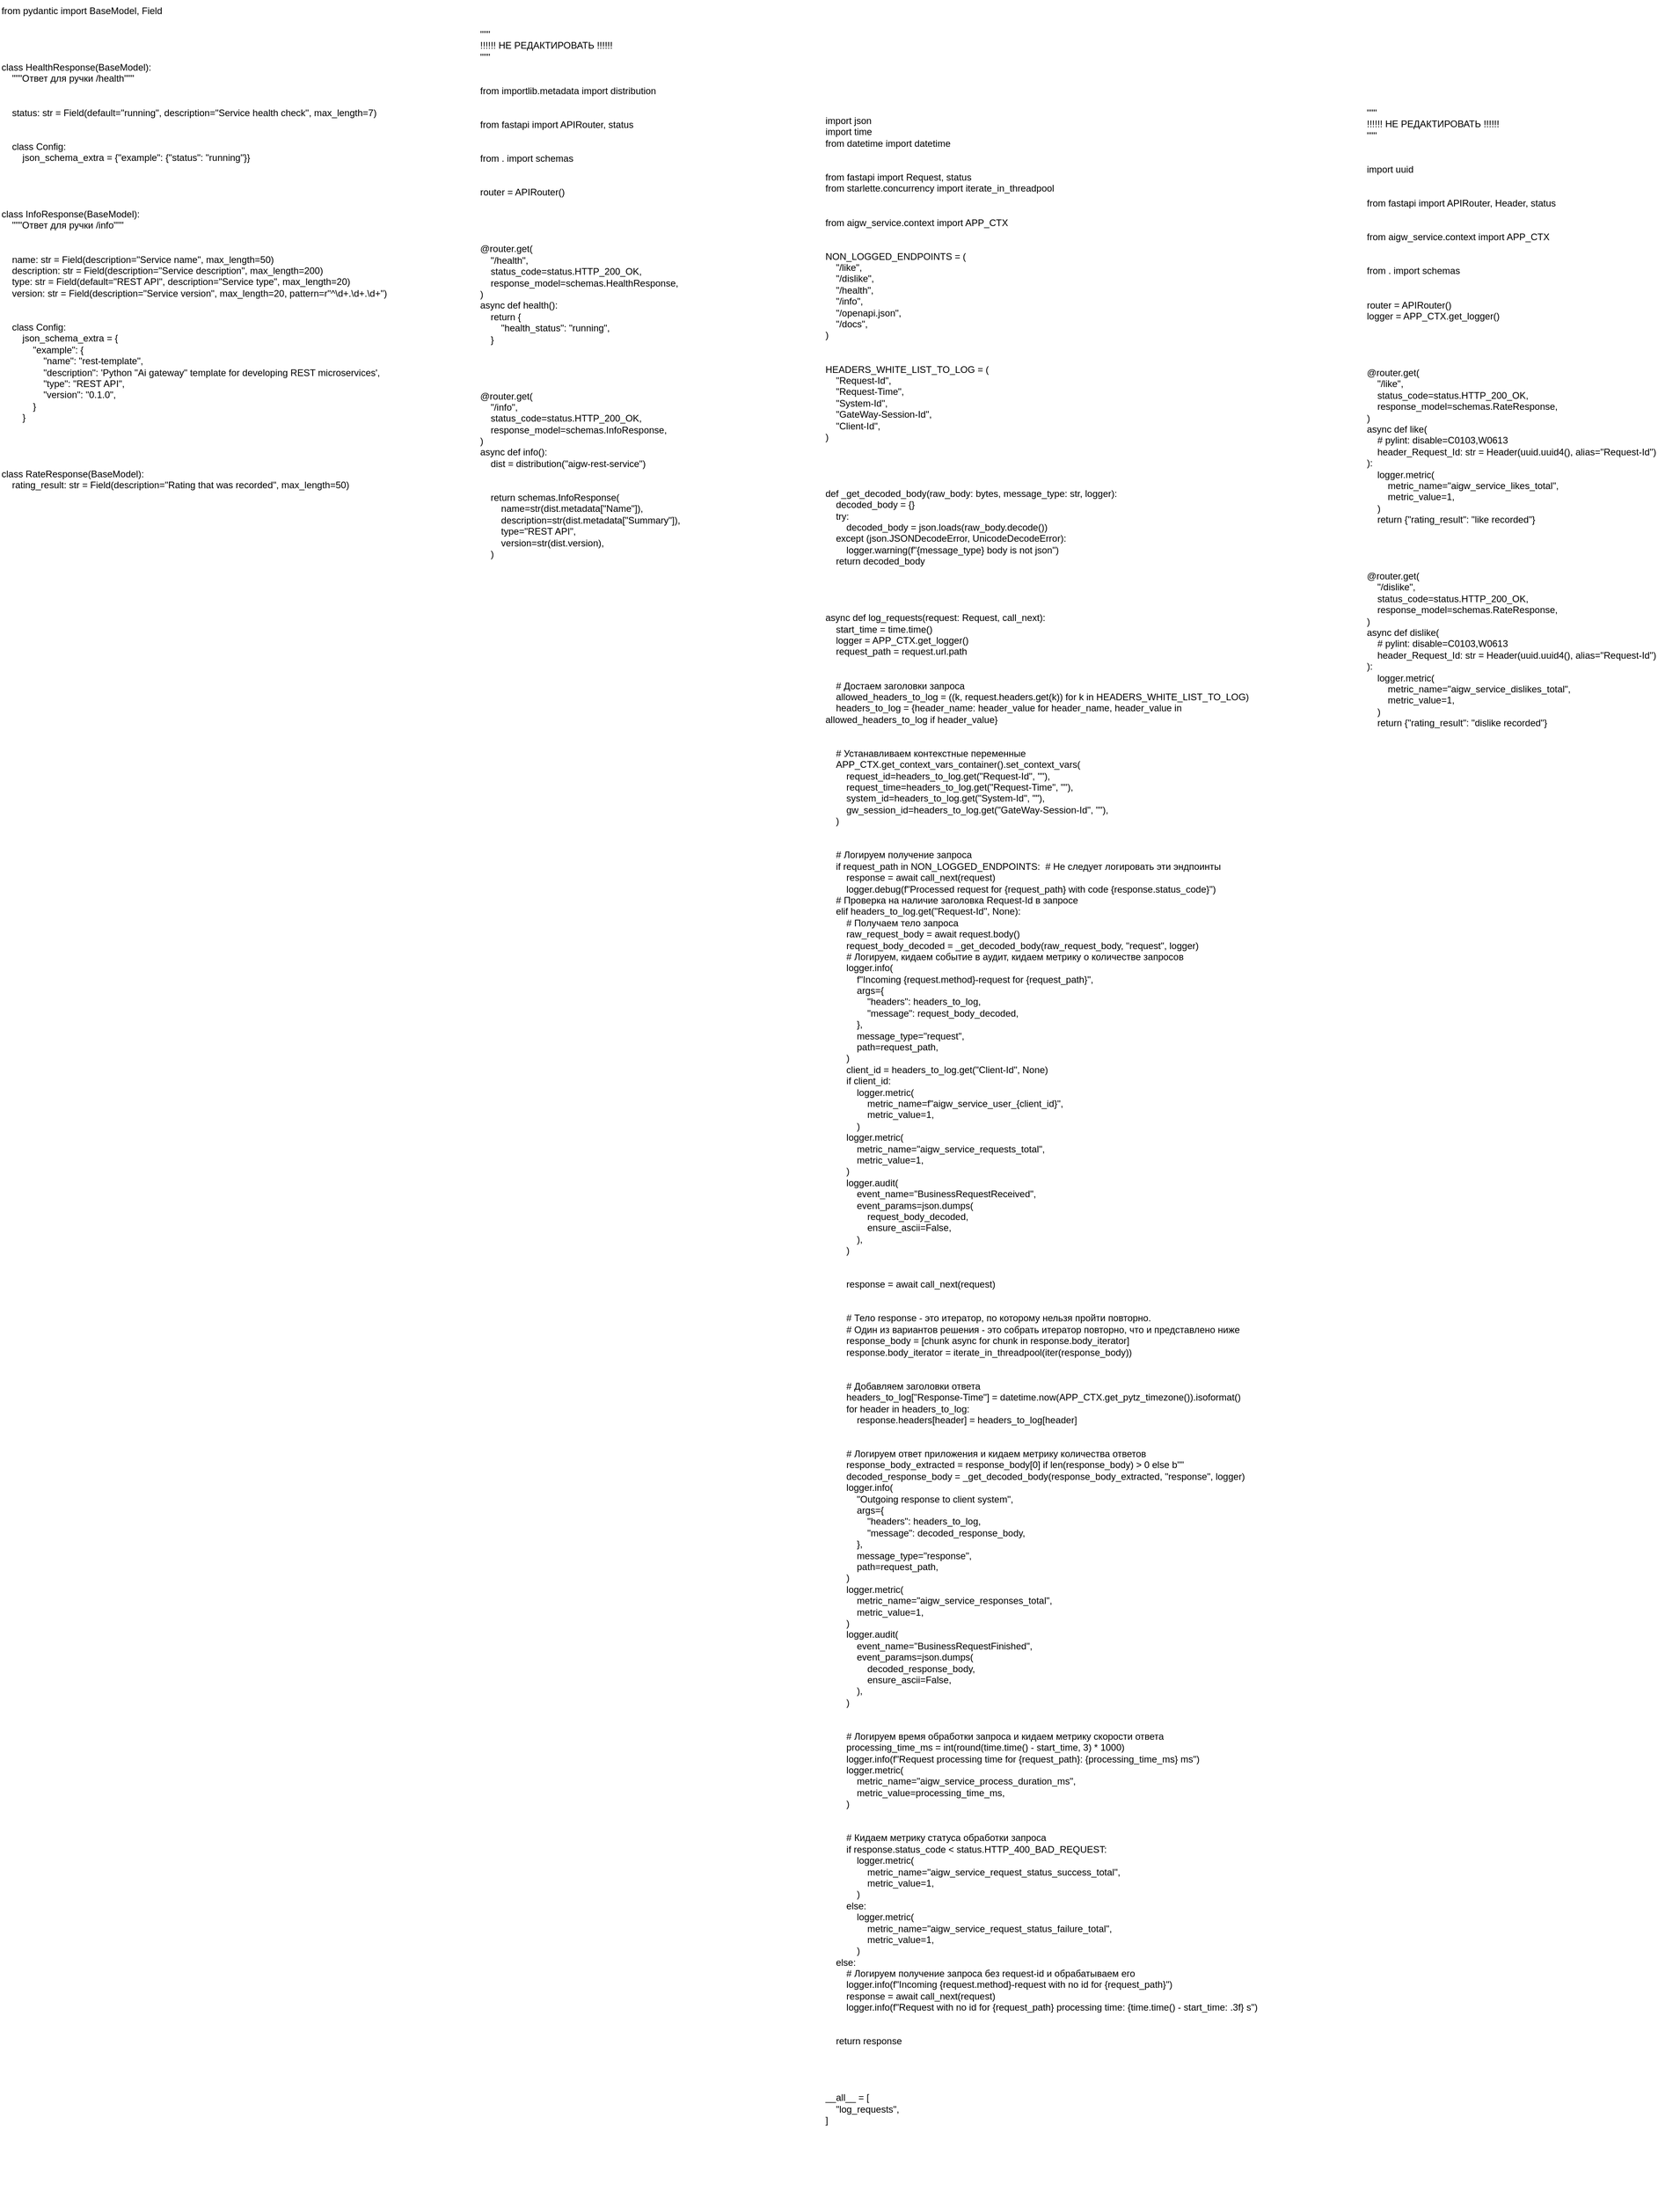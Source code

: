 <mxfile version="27.2.0">
  <diagram name="Страница — 1" id="WULPb32uHRo-QUS4CWuH">
    <mxGraphModel dx="1372" dy="743" grid="1" gridSize="10" guides="1" tooltips="1" connect="1" arrows="1" fold="1" page="1" pageScale="1" pageWidth="3300" pageHeight="4681" math="0" shadow="0">
      <root>
        <mxCell id="0" />
        <mxCell id="1" parent="0" />
        <mxCell id="SYt-TXJ_Hw24SwqiqHZK-9" value="from pydantic import BaseModel, Field&#xa;&#xa;&#xa;&#xa;&#xa;class HealthResponse(BaseModel):&#xa;    &quot;&quot;&quot;Ответ для ручки /health&quot;&quot;&quot;&#xa;&#xa;&#xa;    status: str = Field(default=&quot;running&quot;, description=&quot;Service health check&quot;, max_length=7)&#xa;&#xa;&#xa;    class Config:&#xa;        json_schema_extra = {&quot;example&quot;: {&quot;status&quot;: &quot;running&quot;}}&#xa;&#xa;&#xa;&#xa;&#xa;class InfoResponse(BaseModel):&#xa;    &quot;&quot;&quot;Ответ для ручки /info&quot;&quot;&quot;&#xa;&#xa;&#xa;    name: str = Field(description=&quot;Service name&quot;, max_length=50)&#xa;    description: str = Field(description=&quot;Service description&quot;, max_length=200)&#xa;    type: str = Field(default=&quot;REST API&quot;, description=&quot;Service type&quot;, max_length=20)&#xa;    version: str = Field(description=&quot;Service version&quot;, max_length=20, pattern=r&quot;^\d+.\d+.\d+&quot;)&#xa;&#xa;&#xa;    class Config:&#xa;        json_schema_extra = {&#xa;            &quot;example&quot;: {&#xa;                &quot;name&quot;: &quot;rest-template&quot;,&#xa;                &quot;description&quot;: &#39;Python &quot;Ai gateway&quot; template for developing REST microservices&#39;,&#xa;                &quot;type&quot;: &quot;REST API&quot;,&#xa;                &quot;version&quot;: &quot;0.1.0&quot;,&#xa;            }&#xa;        }&#xa;&#xa;&#xa;&#xa;&#xa;class RateResponse(BaseModel):&#xa;    rating_result: str = Field(description=&quot;Rating that was recorded&quot;, max_length=50)" style="text;whiteSpace=wrap;" vertex="1" parent="1">
          <mxGeometry x="40" y="40" width="520" height="640" as="geometry" />
        </mxCell>
        <UserObject label="&quot;&quot;&quot;&#xa;!!!!!! НЕ РЕДАКТИРОВАТЬ !!!!!!&#xa;&quot;&quot;&quot;&#xa;&#xa;&#xa;from importlib.metadata import distribution&#xa;&#xa;&#xa;from fastapi import APIRouter, status&#xa;&#xa;&#xa;from . import schemas&#xa;&#xa;&#xa;router = APIRouter()&#xa;&#xa;&#xa;&#xa;&#xa;@router.get(&#xa;    &quot;/health&quot;,&#xa;    status_code=status.HTTP_200_OK,&#xa;    response_model=schemas.HealthResponse,&#xa;)&#xa;async def health():&#xa;    return {&#xa;        &quot;health_status&quot;: &quot;running&quot;,&#xa;    }&#xa;&#xa;&#xa;&#xa;&#xa;@router.get(&#xa;    &quot;/info&quot;,&#xa;    status_code=status.HTTP_200_OK,&#xa;    response_model=schemas.InfoResponse,&#xa;)&#xa;async def info():&#xa;    dist = distribution(&quot;aigw-rest-service&quot;)&#xa;&#xa;&#xa;    return schemas.InfoResponse(&#xa;        name=str(dist.metadata[&quot;Name&quot;]),&#xa;        description=str(dist.metadata[&quot;Summary&quot;]),&#xa;        type=&quot;REST API&quot;,&#xa;        version=str(dist.version),&#xa;    )" link="&quot;&quot;&quot;&#xa;!!!!!! НЕ РЕДАКТИРОВАТЬ !!!!!!&#xa;&quot;&quot;&quot;&#xa;&#xa;&#xa;from importlib.metadata import distribution&#xa;&#xa;&#xa;from fastapi import APIRouter, status&#xa;&#xa;&#xa;from . import schemas&#xa;&#xa;&#xa;router = APIRouter()&#xa;&#xa;&#xa;&#xa;&#xa;@router.get(&#xa;    &quot;/health&quot;,&#xa;    status_code=status.HTTP_200_OK,&#xa;    response_model=schemas.HealthResponse,&#xa;)&#xa;async def health():&#xa;    return {&#xa;        &quot;health_status&quot;: &quot;running&quot;,&#xa;    }&#xa;&#xa;&#xa;&#xa;&#xa;@router.get(&#xa;    &quot;/info&quot;,&#xa;    status_code=status.HTTP_200_OK,&#xa;    response_model=schemas.InfoResponse,&#xa;)&#xa;async def info():&#xa;    dist = distribution(&quot;aigw-rest-service&quot;)&#xa;&#xa;&#xa;    return schemas.InfoResponse(&#xa;        name=str(dist.metadata[&quot;Name&quot;]),&#xa;        description=str(dist.metadata[&quot;Summary&quot;]),&#xa;        type=&quot;REST API&quot;,&#xa;        version=str(dist.version),&#xa;    )" id="SYt-TXJ_Hw24SwqiqHZK-10">
          <mxCell style="text;whiteSpace=wrap;" vertex="1" parent="1">
            <mxGeometry x="650" y="70" width="290" height="700" as="geometry" />
          </mxCell>
        </UserObject>
        <UserObject label="import json&#xa;import time&#xa;from datetime import datetime&#xa;&#xa;&#xa;from fastapi import Request, status&#xa;from starlette.concurrency import iterate_in_threadpool&#xa;&#xa;&#xa;from aigw_service.context import APP_CTX&#xa;&#xa;&#xa;NON_LOGGED_ENDPOINTS = (&#xa;    &quot;/like&quot;,&#xa;    &quot;/dislike&quot;,&#xa;    &quot;/health&quot;,&#xa;    &quot;/info&quot;,&#xa;    &quot;/openapi.json&quot;,&#xa;    &quot;/docs&quot;,&#xa;)&#xa;&#xa;&#xa;HEADERS_WHITE_LIST_TO_LOG = (&#xa;    &quot;Request-Id&quot;,&#xa;    &quot;Request-Time&quot;,&#xa;    &quot;System-Id&quot;,&#xa;    &quot;GateWay-Session-Id&quot;,&#xa;    &quot;Client-Id&quot;,&#xa;)&#xa;&#xa;&#xa;&#xa;&#xa;def _get_decoded_body(raw_body: bytes, message_type: str, logger):&#xa;    decoded_body = {}&#xa;    try:&#xa;        decoded_body = json.loads(raw_body.decode())&#xa;    except (json.JSONDecodeError, UnicodeDecodeError):&#xa;        logger.warning(f&quot;{message_type} body is not json&quot;)&#xa;    return decoded_body&#xa;&#xa;&#xa;&#xa;&#xa;async def log_requests(request: Request, call_next):&#xa;    start_time = time.time()&#xa;    logger = APP_CTX.get_logger()&#xa;    request_path = request.url.path&#xa;&#xa;&#xa;    # Достаем заголовки запроса&#xa;    allowed_headers_to_log = ((k, request.headers.get(k)) for k in HEADERS_WHITE_LIST_TO_LOG)&#xa;    headers_to_log = {header_name: header_value for header_name, header_value in allowed_headers_to_log if header_value}&#xa;&#xa;&#xa;    # Устанавливаем контекстные переменные&#xa;    APP_CTX.get_context_vars_container().set_context_vars(&#xa;        request_id=headers_to_log.get(&quot;Request-Id&quot;, &quot;&quot;),&#xa;        request_time=headers_to_log.get(&quot;Request-Time&quot;, &quot;&quot;),&#xa;        system_id=headers_to_log.get(&quot;System-Id&quot;, &quot;&quot;),&#xa;        gw_session_id=headers_to_log.get(&quot;GateWay-Session-Id&quot;, &quot;&quot;),&#xa;    )&#xa;&#xa;&#xa;    # Логируем получение запроса&#xa;    if request_path in NON_LOGGED_ENDPOINTS:  # Не следует логировать эти эндпоинты&#xa;        response = await call_next(request)&#xa;        logger.debug(f&quot;Processed request for {request_path} with code {response.status_code}&quot;)&#xa;    # Проверка на наличие заголовка Request-Id в запросе&#xa;    elif headers_to_log.get(&quot;Request-Id&quot;, None):&#xa;        # Получаем тело запроса&#xa;        raw_request_body = await request.body()&#xa;        request_body_decoded = _get_decoded_body(raw_request_body, &quot;request&quot;, logger)&#xa;        # Логируем, кидаем событие в аудит, кидаем метрику о количестве запросов&#xa;        logger.info(&#xa;            f&quot;Incoming {request.method}-request for {request_path}&quot;,&#xa;            args={&#xa;                &quot;headers&quot;: headers_to_log,&#xa;                &quot;message&quot;: request_body_decoded,&#xa;            },&#xa;            message_type=&quot;request&quot;,&#xa;            path=request_path,&#xa;        )&#xa;        client_id = headers_to_log.get(&quot;Client-Id&quot;, None)&#xa;        if client_id:&#xa;            logger.metric(&#xa;                metric_name=f&quot;aigw_service_user_{client_id}&quot;,&#xa;                metric_value=1,&#xa;            )&#xa;        logger.metric(&#xa;            metric_name=&quot;aigw_service_requests_total&quot;,&#xa;            metric_value=1,&#xa;        )&#xa;        logger.audit(&#xa;            event_name=&quot;BusinessRequestReceived&quot;,&#xa;            event_params=json.dumps(&#xa;                request_body_decoded,&#xa;                ensure_ascii=False,&#xa;            ),&#xa;        )&#xa;&#xa;&#xa;        response = await call_next(request)&#xa;&#xa;&#xa;        # Тело response - это итератор, по которому нельзя пройти повторно.&#xa;        # Один из вариантов решения - это собрать итератор повторно, что и представлено ниже&#xa;        response_body = [chunk async for chunk in response.body_iterator]&#xa;        response.body_iterator = iterate_in_threadpool(iter(response_body))&#xa;&#xa;&#xa;        # Добавляем заголовки ответа&#xa;        headers_to_log[&quot;Response-Time&quot;] = datetime.now(APP_CTX.get_pytz_timezone()).isoformat()&#xa;        for header in headers_to_log:&#xa;            response.headers[header] = headers_to_log[header]&#xa;&#xa;&#xa;        # Логируем ответ приложения и кидаем метрику количества ответов&#xa;        response_body_extracted = response_body[0] if len(response_body) &gt; 0 else b&quot;&quot;&#xa;        decoded_response_body = _get_decoded_body(response_body_extracted, &quot;response&quot;, logger)&#xa;        logger.info(&#xa;            &quot;Outgoing response to client system&quot;,&#xa;            args={&#xa;                &quot;headers&quot;: headers_to_log,&#xa;                &quot;message&quot;: decoded_response_body,&#xa;            },&#xa;            message_type=&quot;response&quot;,&#xa;            path=request_path,&#xa;        )&#xa;        logger.metric(&#xa;            metric_name=&quot;aigw_service_responses_total&quot;,&#xa;            metric_value=1,&#xa;        )&#xa;        logger.audit(&#xa;            event_name=&quot;BusinessRequestFinished&quot;,&#xa;            event_params=json.dumps(&#xa;                decoded_response_body,&#xa;                ensure_ascii=False,&#xa;            ),&#xa;        )&#xa;&#xa;&#xa;        # Логируем время обработки запроса и кидаем метрику скорости ответа&#xa;        processing_time_ms = int(round(time.time() - start_time, 3) * 1000)&#xa;        logger.info(f&quot;Request processing time for {request_path}: {processing_time_ms} ms&quot;)&#xa;        logger.metric(&#xa;            metric_name=&quot;aigw_service_process_duration_ms&quot;,&#xa;            metric_value=processing_time_ms,&#xa;        )&#xa;&#xa;&#xa;        # Кидаем метрику статуса обработки запроса&#xa;        if response.status_code &lt; status.HTTP_400_BAD_REQUEST:&#xa;            logger.metric(&#xa;                metric_name=&quot;aigw_service_request_status_success_total&quot;,&#xa;                metric_value=1,&#xa;            )&#xa;        else:&#xa;            logger.metric(&#xa;                metric_name=&quot;aigw_service_request_status_failure_total&quot;,&#xa;                metric_value=1,&#xa;            )&#xa;    else:&#xa;        # Логируем получение запроса без request-id и обрабатываем его&#xa;        logger.info(f&quot;Incoming {request.method}-request with no id for {request_path}&quot;)&#xa;        response = await call_next(request)&#xa;        logger.info(f&quot;Request with no id for {request_path} processing time: {time.time() - start_time: .3f} s&quot;)&#xa;&#xa;&#xa;    return response&#xa;&#xa;&#xa;&#xa;&#xa;__all__ = [&#xa;    &quot;log_requests&quot;,&#xa;]" link="import json&#xa;import time&#xa;from datetime import datetime&#xa;&#xa;&#xa;from fastapi import Request, status&#xa;from starlette.concurrency import iterate_in_threadpool&#xa;&#xa;&#xa;from aigw_service.context import APP_CTX&#xa;&#xa;&#xa;NON_LOGGED_ENDPOINTS = (&#xa;    &quot;/like&quot;,&#xa;    &quot;/dislike&quot;,&#xa;    &quot;/health&quot;,&#xa;    &quot;/info&quot;,&#xa;    &quot;/openapi.json&quot;,&#xa;    &quot;/docs&quot;,&#xa;)&#xa;&#xa;&#xa;HEADERS_WHITE_LIST_TO_LOG = (&#xa;    &quot;Request-Id&quot;,&#xa;    &quot;Request-Time&quot;,&#xa;    &quot;System-Id&quot;,&#xa;    &quot;GateWay-Session-Id&quot;,&#xa;    &quot;Client-Id&quot;,&#xa;)&#xa;&#xa;&#xa;&#xa;&#xa;def _get_decoded_body(raw_body: bytes, message_type: str, logger):&#xa;    decoded_body = {}&#xa;    try:&#xa;        decoded_body = json.loads(raw_body.decode())&#xa;    except (json.JSONDecodeError, UnicodeDecodeError):&#xa;        logger.warning(f&quot;{message_type} body is not json&quot;)&#xa;    return decoded_body&#xa;&#xa;&#xa;&#xa;&#xa;async def log_requests(request: Request, call_next):&#xa;    start_time = time.time()&#xa;    logger = APP_CTX.get_logger()&#xa;    request_path = request.url.path&#xa;&#xa;&#xa;    # Достаем заголовки запроса&#xa;    allowed_headers_to_log = ((k, request.headers.get(k)) for k in HEADERS_WHITE_LIST_TO_LOG)&#xa;    headers_to_log = {header_name: header_value for header_name, header_value in allowed_headers_to_log if header_value}&#xa;&#xa;&#xa;    # Устанавливаем контекстные переменные&#xa;    APP_CTX.get_context_vars_container().set_context_vars(&#xa;        request_id=headers_to_log.get(&quot;Request-Id&quot;, &quot;&quot;),&#xa;        request_time=headers_to_log.get(&quot;Request-Time&quot;, &quot;&quot;),&#xa;        system_id=headers_to_log.get(&quot;System-Id&quot;, &quot;&quot;),&#xa;        gw_session_id=headers_to_log.get(&quot;GateWay-Session-Id&quot;, &quot;&quot;),&#xa;    )&#xa;&#xa;&#xa;    # Логируем получение запроса&#xa;    if request_path in NON_LOGGED_ENDPOINTS:  # Не следует логировать эти эндпоинты&#xa;        response = await call_next(request)&#xa;        logger.debug(f&quot;Processed request for {request_path} with code {response.status_code}&quot;)&#xa;    # Проверка на наличие заголовка Request-Id в запросе&#xa;    elif headers_to_log.get(&quot;Request-Id&quot;, None):&#xa;        # Получаем тело запроса&#xa;        raw_request_body = await request.body()&#xa;        request_body_decoded = _get_decoded_body(raw_request_body, &quot;request&quot;, logger)&#xa;        # Логируем, кидаем событие в аудит, кидаем метрику о количестве запросов&#xa;        logger.info(&#xa;            f&quot;Incoming {request.method}-request for {request_path}&quot;,&#xa;            args={&#xa;                &quot;headers&quot;: headers_to_log,&#xa;                &quot;message&quot;: request_body_decoded,&#xa;            },&#xa;            message_type=&quot;request&quot;,&#xa;            path=request_path,&#xa;        )&#xa;        client_id = headers_to_log.get(&quot;Client-Id&quot;, None)&#xa;        if client_id:&#xa;            logger.metric(&#xa;                metric_name=f&quot;aigw_service_user_{client_id}&quot;,&#xa;                metric_value=1,&#xa;            )&#xa;        logger.metric(&#xa;            metric_name=&quot;aigw_service_requests_total&quot;,&#xa;            metric_value=1,&#xa;        )&#xa;        logger.audit(&#xa;            event_name=&quot;BusinessRequestReceived&quot;,&#xa;            event_params=json.dumps(&#xa;                request_body_decoded,&#xa;                ensure_ascii=False,&#xa;            ),&#xa;        )&#xa;&#xa;&#xa;        response = await call_next(request)&#xa;&#xa;&#xa;        # Тело response - это итератор, по которому нельзя пройти повторно.&#xa;        # Один из вариантов решения - это собрать итератор повторно, что и представлено ниже&#xa;        response_body = [chunk async for chunk in response.body_iterator]&#xa;        response.body_iterator = iterate_in_threadpool(iter(response_body))&#xa;&#xa;&#xa;        # Добавляем заголовки ответа&#xa;        headers_to_log[&quot;Response-Time&quot;] = datetime.now(APP_CTX.get_pytz_timezone()).isoformat()&#xa;        for header in headers_to_log:&#xa;            response.headers[header] = headers_to_log[header]&#xa;&#xa;&#xa;        # Логируем ответ приложения и кидаем метрику количества ответов&#xa;        response_body_extracted = response_body[0] if len(response_body) &gt; 0 else b&quot;&quot;&#xa;        decoded_response_body = _get_decoded_body(response_body_extracted, &quot;response&quot;, logger)&#xa;        logger.info(&#xa;            &quot;Outgoing response to client system&quot;,&#xa;            args={&#xa;                &quot;headers&quot;: headers_to_log,&#xa;                &quot;message&quot;: decoded_response_body,&#xa;            },&#xa;            message_type=&quot;response&quot;,&#xa;            path=request_path,&#xa;        )&#xa;        logger.metric(&#xa;            metric_name=&quot;aigw_service_responses_total&quot;,&#xa;            metric_value=1,&#xa;        )&#xa;        logger.audit(&#xa;            event_name=&quot;BusinessRequestFinished&quot;,&#xa;            event_params=json.dumps(&#xa;                decoded_response_body,&#xa;                ensure_ascii=False,&#xa;            ),&#xa;        )&#xa;&#xa;&#xa;        # Логируем время обработки запроса и кидаем метрику скорости ответа&#xa;        processing_time_ms = int(round(time.time() - start_time, 3) * 1000)&#xa;        logger.info(f&quot;Request processing time for {request_path}: {processing_time_ms} ms&quot;)&#xa;        logger.metric(&#xa;            metric_name=&quot;aigw_service_process_duration_ms&quot;,&#xa;            metric_value=processing_time_ms,&#xa;        )&#xa;&#xa;&#xa;        # Кидаем метрику статуса обработки запроса&#xa;        if response.status_code &lt; status.HTTP_400_BAD_REQUEST:&#xa;            logger.metric(&#xa;                metric_name=&quot;aigw_service_request_status_success_total&quot;,&#xa;                metric_value=1,&#xa;            )&#xa;        else:&#xa;            logger.metric(&#xa;                metric_name=&quot;aigw_service_request_status_failure_total&quot;,&#xa;                metric_value=1,&#xa;            )&#xa;    else:&#xa;        # Логируем получение запроса без request-id и обрабатываем его&#xa;        logger.info(f&quot;Incoming {request.method}-request with no id for {request_path}&quot;)&#xa;        response = await call_next(request)&#xa;        logger.info(f&quot;Request with no id for {request_path} processing time: {time.time() - start_time: .3f} s&quot;)&#xa;&#xa;&#xa;    return response&#xa;&#xa;&#xa;&#xa;&#xa;__all__ = [&#xa;    &quot;log_requests&quot;,&#xa;]" id="SYt-TXJ_Hw24SwqiqHZK-11">
          <mxCell style="text;whiteSpace=wrap;" vertex="1" parent="1">
            <mxGeometry x="1090" y="180" width="560" height="2660" as="geometry" />
          </mxCell>
        </UserObject>
        <UserObject label="&quot;&quot;&quot;&#xa;!!!!!! НЕ РЕДАКТИРОВАТЬ !!!!!!&#xa;&quot;&quot;&quot;&#xa;&#xa;&#xa;import uuid&#xa;&#xa;&#xa;from fastapi import APIRouter, Header, status&#xa;&#xa;&#xa;from aigw_service.context import APP_CTX&#xa;&#xa;&#xa;from . import schemas&#xa;&#xa;&#xa;router = APIRouter()&#xa;logger = APP_CTX.get_logger()&#xa;&#xa;&#xa;&#xa;&#xa;@router.get(&#xa;    &quot;/like&quot;,&#xa;    status_code=status.HTTP_200_OK,&#xa;    response_model=schemas.RateResponse,&#xa;)&#xa;async def like(&#xa;    # pylint: disable=C0103,W0613&#xa;    header_Request_Id: str = Header(uuid.uuid4(), alias=&quot;Request-Id&quot;)&#xa;):&#xa;    logger.metric(&#xa;        metric_name=&quot;aigw_service_likes_total&quot;,&#xa;        metric_value=1,&#xa;    )&#xa;    return {&quot;rating_result&quot;: &quot;like recorded&quot;}&#xa;&#xa;&#xa;&#xa;&#xa;@router.get(&#xa;    &quot;/dislike&quot;,&#xa;    status_code=status.HTTP_200_OK,&#xa;    response_model=schemas.RateResponse,&#xa;)&#xa;async def dislike(&#xa;    # pylint: disable=C0103,W0613&#xa;    header_Request_Id: str = Header(uuid.uuid4(), alias=&quot;Request-Id&quot;)&#xa;):&#xa;    logger.metric(&#xa;        metric_name=&quot;aigw_service_dislikes_total&quot;,&#xa;        metric_value=1,&#xa;    )&#xa;    return {&quot;rating_result&quot;: &quot;dislike recorded&quot;}" link="&quot;&quot;&quot;&#xa;!!!!!! НЕ РЕДАКТИРОВАТЬ !!!!!!&#xa;&quot;&quot;&quot;&#xa;&#xa;&#xa;import uuid&#xa;&#xa;&#xa;from fastapi import APIRouter, Header, status&#xa;&#xa;&#xa;from aigw_service.context import APP_CTX&#xa;&#xa;&#xa;from . import schemas&#xa;&#xa;&#xa;router = APIRouter()&#xa;logger = APP_CTX.get_logger()&#xa;&#xa;&#xa;&#xa;&#xa;@router.get(&#xa;    &quot;/like&quot;,&#xa;    status_code=status.HTTP_200_OK,&#xa;    response_model=schemas.RateResponse,&#xa;)&#xa;async def like(&#xa;    # pylint: disable=C0103,W0613&#xa;    header_Request_Id: str = Header(uuid.uuid4(), alias=&quot;Request-Id&quot;)&#xa;):&#xa;    logger.metric(&#xa;        metric_name=&quot;aigw_service_likes_total&quot;,&#xa;        metric_value=1,&#xa;    )&#xa;    return {&quot;rating_result&quot;: &quot;like recorded&quot;}&#xa;&#xa;&#xa;&#xa;&#xa;@router.get(&#xa;    &quot;/dislike&quot;,&#xa;    status_code=status.HTTP_200_OK,&#xa;    response_model=schemas.RateResponse,&#xa;)&#xa;async def dislike(&#xa;    # pylint: disable=C0103,W0613&#xa;    header_Request_Id: str = Header(uuid.uuid4(), alias=&quot;Request-Id&quot;)&#xa;):&#xa;    logger.metric(&#xa;        metric_name=&quot;aigw_service_dislikes_total&quot;,&#xa;        metric_value=1,&#xa;    )&#xa;    return {&quot;rating_result&quot;: &quot;dislike recorded&quot;}" id="SYt-TXJ_Hw24SwqiqHZK-12">
          <mxCell style="text;whiteSpace=wrap;" vertex="1" parent="1">
            <mxGeometry x="1780" y="170" width="400" height="810" as="geometry" />
          </mxCell>
        </UserObject>
      </root>
    </mxGraphModel>
  </diagram>
</mxfile>
